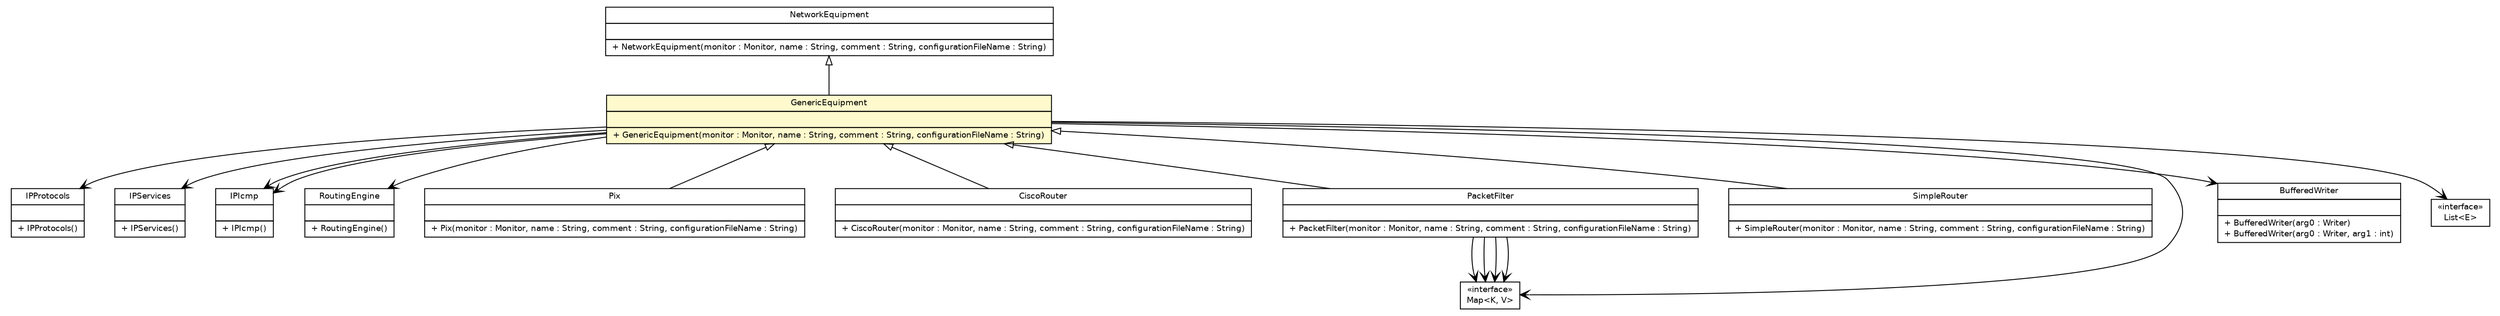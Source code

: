 #!/usr/local/bin/dot
#
# Class diagram 
# Generated by UmlGraph version 4.6 (http://www.spinellis.gr/sw/umlgraph)
#

digraph G {
	edge [fontname="Helvetica",fontsize=10,labelfontname="Helvetica",labelfontsize=10];
	node [fontname="Helvetica",fontsize=10,shape=plaintext];
	// fr.univrennes1.cri.jtacl.lib.ip.IPProtocols
	c19101 [label=<<table border="0" cellborder="1" cellspacing="0" cellpadding="2" port="p" href="../lib/ip/IPProtocols.html">
		<tr><td><table border="0" cellspacing="0" cellpadding="1">
			<tr><td> IPProtocols </td></tr>
		</table></td></tr>
		<tr><td><table border="0" cellspacing="0" cellpadding="1">
			<tr><td align="left">  </td></tr>
		</table></td></tr>
		<tr><td><table border="0" cellspacing="0" cellpadding="1">
			<tr><td align="left"> + IPProtocols() </td></tr>
		</table></td></tr>
		</table>>, fontname="Helvetica", fontcolor="black", fontsize=9.0];
	// fr.univrennes1.cri.jtacl.lib.ip.IPServices
	c19103 [label=<<table border="0" cellborder="1" cellspacing="0" cellpadding="2" port="p" href="../lib/ip/IPServices.html">
		<tr><td><table border="0" cellspacing="0" cellpadding="1">
			<tr><td> IPServices </td></tr>
		</table></td></tr>
		<tr><td><table border="0" cellspacing="0" cellpadding="1">
			<tr><td align="left">  </td></tr>
		</table></td></tr>
		<tr><td><table border="0" cellspacing="0" cellpadding="1">
			<tr><td align="left"> + IPServices() </td></tr>
		</table></td></tr>
		</table>>, fontname="Helvetica", fontcolor="black", fontsize=9.0];
	// fr.univrennes1.cri.jtacl.lib.ip.IPIcmp
	c19105 [label=<<table border="0" cellborder="1" cellspacing="0" cellpadding="2" port="p" href="../lib/ip/IPIcmp.html">
		<tr><td><table border="0" cellspacing="0" cellpadding="1">
			<tr><td> IPIcmp </td></tr>
		</table></td></tr>
		<tr><td><table border="0" cellspacing="0" cellpadding="1">
			<tr><td align="left">  </td></tr>
		</table></td></tr>
		<tr><td><table border="0" cellspacing="0" cellpadding="1">
			<tr><td align="left"> + IPIcmp() </td></tr>
		</table></td></tr>
		</table>>, fontname="Helvetica", fontcolor="black", fontsize=9.0];
	// fr.univrennes1.cri.jtacl.core.network.RoutingEngine
	c19140 [label=<<table border="0" cellborder="1" cellspacing="0" cellpadding="2" port="p" href="../core/network/RoutingEngine.html">
		<tr><td><table border="0" cellspacing="0" cellpadding="1">
			<tr><td> RoutingEngine </td></tr>
		</table></td></tr>
		<tr><td><table border="0" cellspacing="0" cellpadding="1">
			<tr><td align="left">  </td></tr>
		</table></td></tr>
		<tr><td><table border="0" cellspacing="0" cellpadding="1">
			<tr><td align="left"> + RoutingEngine() </td></tr>
		</table></td></tr>
		</table>>, fontname="Helvetica", fontcolor="black", fontsize=9.0];
	// fr.univrennes1.cri.jtacl.core.network.NetworkEquipment
	c19146 [label=<<table border="0" cellborder="1" cellspacing="0" cellpadding="2" port="p" href="../core/network/NetworkEquipment.html">
		<tr><td><table border="0" cellspacing="0" cellpadding="1">
			<tr><td> NetworkEquipment </td></tr>
		</table></td></tr>
		<tr><td><table border="0" cellspacing="0" cellpadding="1">
			<tr><td align="left">  </td></tr>
		</table></td></tr>
		<tr><td><table border="0" cellspacing="0" cellpadding="1">
			<tr><td align="left"> + NetworkEquipment(monitor : Monitor, name : String, comment : String, configurationFileName : String) </td></tr>
		</table></td></tr>
		</table>>, fontname="Helvetica", fontcolor="black", fontsize=9.0];
	// fr.univrennes1.cri.jtacl.equipments.cisco.pix.Pix
	c19164 [label=<<table border="0" cellborder="1" cellspacing="0" cellpadding="2" port="p" href="./cisco/pix/Pix.html">
		<tr><td><table border="0" cellspacing="0" cellpadding="1">
			<tr><td> Pix </td></tr>
		</table></td></tr>
		<tr><td><table border="0" cellspacing="0" cellpadding="1">
			<tr><td align="left">  </td></tr>
		</table></td></tr>
		<tr><td><table border="0" cellspacing="0" cellpadding="1">
			<tr><td align="left"> + Pix(monitor : Monitor, name : String, comment : String, configurationFileName : String) </td></tr>
		</table></td></tr>
		</table>>, fontname="Helvetica", fontcolor="black", fontsize=9.0];
	// fr.univrennes1.cri.jtacl.equipments.cisco.router.CiscoRouter
	c19176 [label=<<table border="0" cellborder="1" cellspacing="0" cellpadding="2" port="p" href="./cisco/router/CiscoRouter.html">
		<tr><td><table border="0" cellspacing="0" cellpadding="1">
			<tr><td> CiscoRouter </td></tr>
		</table></td></tr>
		<tr><td><table border="0" cellspacing="0" cellpadding="1">
			<tr><td align="left">  </td></tr>
		</table></td></tr>
		<tr><td><table border="0" cellspacing="0" cellpadding="1">
			<tr><td align="left"> + CiscoRouter(monitor : Monitor, name : String, comment : String, configurationFileName : String) </td></tr>
		</table></td></tr>
		</table>>, fontname="Helvetica", fontcolor="black", fontsize=9.0];
	// fr.univrennes1.cri.jtacl.equipments.openbsd.PacketFilter
	c19192 [label=<<table border="0" cellborder="1" cellspacing="0" cellpadding="2" port="p" href="./openbsd/PacketFilter.html">
		<tr><td><table border="0" cellspacing="0" cellpadding="1">
			<tr><td> PacketFilter </td></tr>
		</table></td></tr>
		<tr><td><table border="0" cellspacing="0" cellpadding="1">
			<tr><td align="left">  </td></tr>
		</table></td></tr>
		<tr><td><table border="0" cellspacing="0" cellpadding="1">
			<tr><td align="left"> + PacketFilter(monitor : Monitor, name : String, comment : String, configurationFileName : String) </td></tr>
		</table></td></tr>
		</table>>, fontname="Helvetica", fontcolor="black", fontsize=9.0];
	// fr.univrennes1.cri.jtacl.equipments.SimpleRouter
	c19223 [label=<<table border="0" cellborder="1" cellspacing="0" cellpadding="2" port="p" href="./SimpleRouter.html">
		<tr><td><table border="0" cellspacing="0" cellpadding="1">
			<tr><td> SimpleRouter </td></tr>
		</table></td></tr>
		<tr><td><table border="0" cellspacing="0" cellpadding="1">
			<tr><td align="left">  </td></tr>
		</table></td></tr>
		<tr><td><table border="0" cellspacing="0" cellpadding="1">
			<tr><td align="left"> + SimpleRouter(monitor : Monitor, name : String, comment : String, configurationFileName : String) </td></tr>
		</table></td></tr>
		</table>>, fontname="Helvetica", fontcolor="black", fontsize=9.0];
	// fr.univrennes1.cri.jtacl.equipments.GenericEquipment
	c19224 [label=<<table border="0" cellborder="1" cellspacing="0" cellpadding="2" port="p" bgcolor="lemonChiffon" href="./GenericEquipment.html">
		<tr><td><table border="0" cellspacing="0" cellpadding="1">
			<tr><td> GenericEquipment </td></tr>
		</table></td></tr>
		<tr><td><table border="0" cellspacing="0" cellpadding="1">
			<tr><td align="left">  </td></tr>
		</table></td></tr>
		<tr><td><table border="0" cellspacing="0" cellpadding="1">
			<tr><td align="left"> + GenericEquipment(monitor : Monitor, name : String, comment : String, configurationFileName : String) </td></tr>
		</table></td></tr>
		</table>>, fontname="Helvetica", fontcolor="black", fontsize=9.0];
	//fr.univrennes1.cri.jtacl.equipments.cisco.pix.Pix extends fr.univrennes1.cri.jtacl.equipments.GenericEquipment
	c19224:p -> c19164:p [dir=back,arrowtail=empty];
	//fr.univrennes1.cri.jtacl.equipments.cisco.router.CiscoRouter extends fr.univrennes1.cri.jtacl.equipments.GenericEquipment
	c19224:p -> c19176:p [dir=back,arrowtail=empty];
	//fr.univrennes1.cri.jtacl.equipments.openbsd.PacketFilter extends fr.univrennes1.cri.jtacl.equipments.GenericEquipment
	c19224:p -> c19192:p [dir=back,arrowtail=empty];
	//fr.univrennes1.cri.jtacl.equipments.SimpleRouter extends fr.univrennes1.cri.jtacl.equipments.GenericEquipment
	c19224:p -> c19223:p [dir=back,arrowtail=empty];
	//fr.univrennes1.cri.jtacl.equipments.GenericEquipment extends fr.univrennes1.cri.jtacl.core.network.NetworkEquipment
	c19146:p -> c19224:p [dir=back,arrowtail=empty];
	// fr.univrennes1.cri.jtacl.equipments.openbsd.PacketFilter NAVASSOC java.util.Map<K, V>
	c19192:p -> c19226:p [taillabel="", label="", headlabel="", fontname="Helvetica", fontcolor="black", fontsize=10.0, color="black", arrowhead=open];
	// fr.univrennes1.cri.jtacl.equipments.openbsd.PacketFilter NAVASSOC java.util.Map<K, V>
	c19192:p -> c19226:p [taillabel="", label="", headlabel="", fontname="Helvetica", fontcolor="black", fontsize=10.0, color="black", arrowhead=open];
	// fr.univrennes1.cri.jtacl.equipments.openbsd.PacketFilter NAVASSOC java.util.Map<K, V>
	c19192:p -> c19226:p [taillabel="", label="", headlabel="", fontname="Helvetica", fontcolor="black", fontsize=10.0, color="black", arrowhead=open];
	// fr.univrennes1.cri.jtacl.equipments.openbsd.PacketFilter NAVASSOC java.util.Map<K, V>
	c19192:p -> c19226:p [taillabel="", label="", headlabel="", fontname="Helvetica", fontcolor="black", fontsize=10.0, color="black", arrowhead=open];
	// fr.univrennes1.cri.jtacl.equipments.GenericEquipment NAVASSOC java.io.BufferedWriter
	c19224:p -> c19227:p [taillabel="", label="", headlabel="", fontname="Helvetica", fontcolor="black", fontsize=10.0, color="black", arrowhead=open];
	// fr.univrennes1.cri.jtacl.equipments.GenericEquipment NAVASSOC fr.univrennes1.cri.jtacl.core.network.RoutingEngine
	c19224:p -> c19140:p [taillabel="", label="", headlabel="", fontname="Helvetica", fontcolor="black", fontsize=10.0, color="black", arrowhead=open];
	// fr.univrennes1.cri.jtacl.equipments.GenericEquipment NAVASSOC fr.univrennes1.cri.jtacl.lib.ip.IPServices
	c19224:p -> c19103:p [taillabel="", label="", headlabel="", fontname="Helvetica", fontcolor="black", fontsize=10.0, color="black", arrowhead=open];
	// fr.univrennes1.cri.jtacl.equipments.GenericEquipment NAVASSOC fr.univrennes1.cri.jtacl.lib.ip.IPProtocols
	c19224:p -> c19101:p [taillabel="", label="", headlabel="", fontname="Helvetica", fontcolor="black", fontsize=10.0, color="black", arrowhead=open];
	// fr.univrennes1.cri.jtacl.equipments.GenericEquipment NAVASSOC fr.univrennes1.cri.jtacl.lib.ip.IPIcmp
	c19224:p -> c19105:p [taillabel="", label="", headlabel="", fontname="Helvetica", fontcolor="black", fontsize=10.0, color="black", arrowhead=open];
	// fr.univrennes1.cri.jtacl.equipments.GenericEquipment NAVASSOC fr.univrennes1.cri.jtacl.lib.ip.IPIcmp
	c19224:p -> c19105:p [taillabel="", label="", headlabel="", fontname="Helvetica", fontcolor="black", fontsize=10.0, color="black", arrowhead=open];
	// fr.univrennes1.cri.jtacl.equipments.GenericEquipment NAVASSOC java.util.List<E>
	c19224:p -> c19228:p [taillabel="", label="", headlabel="", fontname="Helvetica", fontcolor="black", fontsize=10.0, color="black", arrowhead=open];
	// fr.univrennes1.cri.jtacl.equipments.GenericEquipment NAVASSOC java.util.Map<K, V>
	c19224:p -> c19226:p [taillabel="", label="", headlabel="", fontname="Helvetica", fontcolor="black", fontsize=10.0, color="black", arrowhead=open];
	// java.util.List<E>
	c19228 [label=<<table border="0" cellborder="1" cellspacing="0" cellpadding="2" port="p" href="http://java.sun.com/j2se/1.4.2/docs/api/java/util/List.html">
		<tr><td><table border="0" cellspacing="0" cellpadding="1">
			<tr><td> &laquo;interface&raquo; </td></tr>
			<tr><td> List&lt;E&gt; </td></tr>
		</table></td></tr>
		</table>>, fontname="Helvetica", fontcolor="black", fontsize=9.0];
	// java.io.BufferedWriter
	c19227 [label=<<table border="0" cellborder="1" cellspacing="0" cellpadding="2" port="p" href="http://java.sun.com/j2se/1.4.2/docs/api/java/io/BufferedWriter.html">
		<tr><td><table border="0" cellspacing="0" cellpadding="1">
			<tr><td> BufferedWriter </td></tr>
		</table></td></tr>
		<tr><td><table border="0" cellspacing="0" cellpadding="1">
			<tr><td align="left">  </td></tr>
		</table></td></tr>
		<tr><td><table border="0" cellspacing="0" cellpadding="1">
			<tr><td align="left"> + BufferedWriter(arg0 : Writer) </td></tr>
			<tr><td align="left"> + BufferedWriter(arg0 : Writer, arg1 : int) </td></tr>
		</table></td></tr>
		</table>>, fontname="Helvetica", fontcolor="black", fontsize=9.0];
	// java.util.Map<K, V>
	c19226 [label=<<table border="0" cellborder="1" cellspacing="0" cellpadding="2" port="p" href="http://java.sun.com/j2se/1.4.2/docs/api/java/util/Map.html">
		<tr><td><table border="0" cellspacing="0" cellpadding="1">
			<tr><td> &laquo;interface&raquo; </td></tr>
			<tr><td> Map&lt;K, V&gt; </td></tr>
		</table></td></tr>
		</table>>, fontname="Helvetica", fontcolor="black", fontsize=9.0];
}

